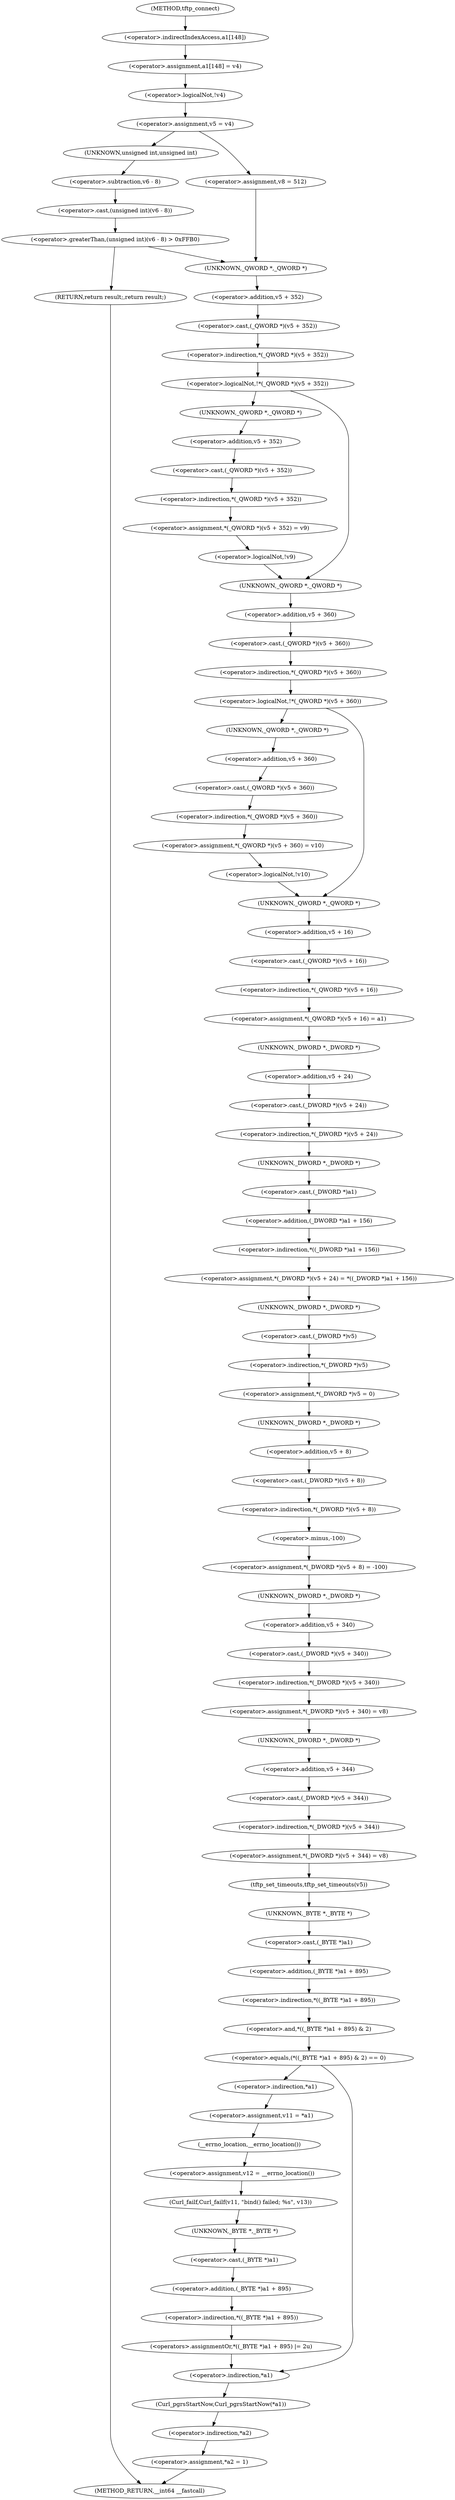 digraph tftp_connect {  
"1000127" [label = "(<operator>.assignment,a1[148] = v4)" ]
"1000128" [label = "(<operator>.indirectIndexAccess,a1[148])" ]
"1000133" [label = "(<operator>.logicalNot,!v4)" ]
"1000136" [label = "(<operator>.assignment,v5 = v4)" ]
"1000144" [label = "(<operator>.greaterThan,(unsigned int)(v6 - 8) > 0xFFB0)" ]
"1000145" [label = "(<operator>.cast,(unsigned int)(v6 - 8))" ]
"1000146" [label = "(UNKNOWN,unsigned int,unsigned int)" ]
"1000147" [label = "(<operator>.subtraction,v6 - 8)" ]
"1000151" [label = "(RETURN,return result;,return result;)" ]
"1000155" [label = "(<operator>.assignment,v8 = 512)" ]
"1000159" [label = "(<operator>.logicalNot,!*(_QWORD *)(v5 + 352))" ]
"1000160" [label = "(<operator>.indirection,*(_QWORD *)(v5 + 352))" ]
"1000161" [label = "(<operator>.cast,(_QWORD *)(v5 + 352))" ]
"1000162" [label = "(UNKNOWN,_QWORD *,_QWORD *)" ]
"1000163" [label = "(<operator>.addition,v5 + 352)" ]
"1000167" [label = "(<operator>.assignment,*(_QWORD *)(v5 + 352) = v9)" ]
"1000168" [label = "(<operator>.indirection,*(_QWORD *)(v5 + 352))" ]
"1000169" [label = "(<operator>.cast,(_QWORD *)(v5 + 352))" ]
"1000170" [label = "(UNKNOWN,_QWORD *,_QWORD *)" ]
"1000171" [label = "(<operator>.addition,v5 + 352)" ]
"1000176" [label = "(<operator>.logicalNot,!v9)" ]
"1000180" [label = "(<operator>.logicalNot,!*(_QWORD *)(v5 + 360))" ]
"1000181" [label = "(<operator>.indirection,*(_QWORD *)(v5 + 360))" ]
"1000182" [label = "(<operator>.cast,(_QWORD *)(v5 + 360))" ]
"1000183" [label = "(UNKNOWN,_QWORD *,_QWORD *)" ]
"1000184" [label = "(<operator>.addition,v5 + 360)" ]
"1000188" [label = "(<operator>.assignment,*(_QWORD *)(v5 + 360) = v10)" ]
"1000189" [label = "(<operator>.indirection,*(_QWORD *)(v5 + 360))" ]
"1000190" [label = "(<operator>.cast,(_QWORD *)(v5 + 360))" ]
"1000191" [label = "(UNKNOWN,_QWORD *,_QWORD *)" ]
"1000192" [label = "(<operator>.addition,v5 + 360)" ]
"1000197" [label = "(<operator>.logicalNot,!v10)" ]
"1000200" [label = "(<operator>.assignment,*(_QWORD *)(v5 + 16) = a1)" ]
"1000201" [label = "(<operator>.indirection,*(_QWORD *)(v5 + 16))" ]
"1000202" [label = "(<operator>.cast,(_QWORD *)(v5 + 16))" ]
"1000203" [label = "(UNKNOWN,_QWORD *,_QWORD *)" ]
"1000204" [label = "(<operator>.addition,v5 + 16)" ]
"1000208" [label = "(<operator>.assignment,*(_DWORD *)(v5 + 24) = *((_DWORD *)a1 + 156))" ]
"1000209" [label = "(<operator>.indirection,*(_DWORD *)(v5 + 24))" ]
"1000210" [label = "(<operator>.cast,(_DWORD *)(v5 + 24))" ]
"1000211" [label = "(UNKNOWN,_DWORD *,_DWORD *)" ]
"1000212" [label = "(<operator>.addition,v5 + 24)" ]
"1000215" [label = "(<operator>.indirection,*((_DWORD *)a1 + 156))" ]
"1000216" [label = "(<operator>.addition,(_DWORD *)a1 + 156)" ]
"1000217" [label = "(<operator>.cast,(_DWORD *)a1)" ]
"1000218" [label = "(UNKNOWN,_DWORD *,_DWORD *)" ]
"1000221" [label = "(<operator>.assignment,*(_DWORD *)v5 = 0)" ]
"1000222" [label = "(<operator>.indirection,*(_DWORD *)v5)" ]
"1000223" [label = "(<operator>.cast,(_DWORD *)v5)" ]
"1000224" [label = "(UNKNOWN,_DWORD *,_DWORD *)" ]
"1000227" [label = "(<operator>.assignment,*(_DWORD *)(v5 + 8) = -100)" ]
"1000228" [label = "(<operator>.indirection,*(_DWORD *)(v5 + 8))" ]
"1000229" [label = "(<operator>.cast,(_DWORD *)(v5 + 8))" ]
"1000230" [label = "(UNKNOWN,_DWORD *,_DWORD *)" ]
"1000231" [label = "(<operator>.addition,v5 + 8)" ]
"1000234" [label = "(<operator>.minus,-100)" ]
"1000236" [label = "(<operator>.assignment,*(_DWORD *)(v5 + 340) = v8)" ]
"1000237" [label = "(<operator>.indirection,*(_DWORD *)(v5 + 340))" ]
"1000238" [label = "(<operator>.cast,(_DWORD *)(v5 + 340))" ]
"1000239" [label = "(UNKNOWN,_DWORD *,_DWORD *)" ]
"1000240" [label = "(<operator>.addition,v5 + 340)" ]
"1000244" [label = "(<operator>.assignment,*(_DWORD *)(v5 + 344) = v8)" ]
"1000245" [label = "(<operator>.indirection,*(_DWORD *)(v5 + 344))" ]
"1000246" [label = "(<operator>.cast,(_DWORD *)(v5 + 344))" ]
"1000247" [label = "(UNKNOWN,_DWORD *,_DWORD *)" ]
"1000248" [label = "(<operator>.addition,v5 + 344)" ]
"1000252" [label = "(tftp_set_timeouts,tftp_set_timeouts(v5))" ]
"1000255" [label = "(<operator>.equals,(*((_BYTE *)a1 + 895) & 2) == 0)" ]
"1000256" [label = "(<operator>.and,*((_BYTE *)a1 + 895) & 2)" ]
"1000257" [label = "(<operator>.indirection,*((_BYTE *)a1 + 895))" ]
"1000258" [label = "(<operator>.addition,(_BYTE *)a1 + 895)" ]
"1000259" [label = "(<operator>.cast,(_BYTE *)a1)" ]
"1000260" [label = "(UNKNOWN,_BYTE *,_BYTE *)" ]
"1000267" [label = "(<operator>.assignment,v11 = *a1)" ]
"1000269" [label = "(<operator>.indirection,*a1)" ]
"1000271" [label = "(<operator>.assignment,v12 = __errno_location())" ]
"1000273" [label = "(__errno_location,__errno_location())" ]
"1000274" [label = "(Curl_failf,Curl_failf(v11, \"bind() failed; %s\", v13))" ]
"1000279" [label = "(<operators>.assignmentOr,*((_BYTE *)a1 + 895) |= 2u)" ]
"1000280" [label = "(<operator>.indirection,*((_BYTE *)a1 + 895))" ]
"1000281" [label = "(<operator>.addition,(_BYTE *)a1 + 895)" ]
"1000282" [label = "(<operator>.cast,(_BYTE *)a1)" ]
"1000283" [label = "(UNKNOWN,_BYTE *,_BYTE *)" ]
"1000287" [label = "(Curl_pgrsStartNow,Curl_pgrsStartNow(*a1))" ]
"1000288" [label = "(<operator>.indirection,*a1)" ]
"1000290" [label = "(<operator>.assignment,*a2 = 1)" ]
"1000291" [label = "(<operator>.indirection,*a2)" ]
"1000112" [label = "(METHOD,tftp_connect)" ]
"1000295" [label = "(METHOD_RETURN,__int64 __fastcall)" ]
  "1000127" -> "1000133" 
  "1000128" -> "1000127" 
  "1000133" -> "1000136" 
  "1000136" -> "1000146" 
  "1000136" -> "1000155" 
  "1000144" -> "1000162" 
  "1000144" -> "1000151" 
  "1000145" -> "1000144" 
  "1000146" -> "1000147" 
  "1000147" -> "1000145" 
  "1000151" -> "1000295" 
  "1000155" -> "1000162" 
  "1000159" -> "1000170" 
  "1000159" -> "1000183" 
  "1000160" -> "1000159" 
  "1000161" -> "1000160" 
  "1000162" -> "1000163" 
  "1000163" -> "1000161" 
  "1000167" -> "1000176" 
  "1000168" -> "1000167" 
  "1000169" -> "1000168" 
  "1000170" -> "1000171" 
  "1000171" -> "1000169" 
  "1000176" -> "1000183" 
  "1000180" -> "1000191" 
  "1000180" -> "1000203" 
  "1000181" -> "1000180" 
  "1000182" -> "1000181" 
  "1000183" -> "1000184" 
  "1000184" -> "1000182" 
  "1000188" -> "1000197" 
  "1000189" -> "1000188" 
  "1000190" -> "1000189" 
  "1000191" -> "1000192" 
  "1000192" -> "1000190" 
  "1000197" -> "1000203" 
  "1000200" -> "1000211" 
  "1000201" -> "1000200" 
  "1000202" -> "1000201" 
  "1000203" -> "1000204" 
  "1000204" -> "1000202" 
  "1000208" -> "1000224" 
  "1000209" -> "1000218" 
  "1000210" -> "1000209" 
  "1000211" -> "1000212" 
  "1000212" -> "1000210" 
  "1000215" -> "1000208" 
  "1000216" -> "1000215" 
  "1000217" -> "1000216" 
  "1000218" -> "1000217" 
  "1000221" -> "1000230" 
  "1000222" -> "1000221" 
  "1000223" -> "1000222" 
  "1000224" -> "1000223" 
  "1000227" -> "1000239" 
  "1000228" -> "1000234" 
  "1000229" -> "1000228" 
  "1000230" -> "1000231" 
  "1000231" -> "1000229" 
  "1000234" -> "1000227" 
  "1000236" -> "1000247" 
  "1000237" -> "1000236" 
  "1000238" -> "1000237" 
  "1000239" -> "1000240" 
  "1000240" -> "1000238" 
  "1000244" -> "1000252" 
  "1000245" -> "1000244" 
  "1000246" -> "1000245" 
  "1000247" -> "1000248" 
  "1000248" -> "1000246" 
  "1000252" -> "1000260" 
  "1000255" -> "1000269" 
  "1000255" -> "1000288" 
  "1000256" -> "1000255" 
  "1000257" -> "1000256" 
  "1000258" -> "1000257" 
  "1000259" -> "1000258" 
  "1000260" -> "1000259" 
  "1000267" -> "1000273" 
  "1000269" -> "1000267" 
  "1000271" -> "1000274" 
  "1000273" -> "1000271" 
  "1000274" -> "1000283" 
  "1000279" -> "1000288" 
  "1000280" -> "1000279" 
  "1000281" -> "1000280" 
  "1000282" -> "1000281" 
  "1000283" -> "1000282" 
  "1000287" -> "1000291" 
  "1000288" -> "1000287" 
  "1000290" -> "1000295" 
  "1000291" -> "1000290" 
  "1000112" -> "1000128" 
}
